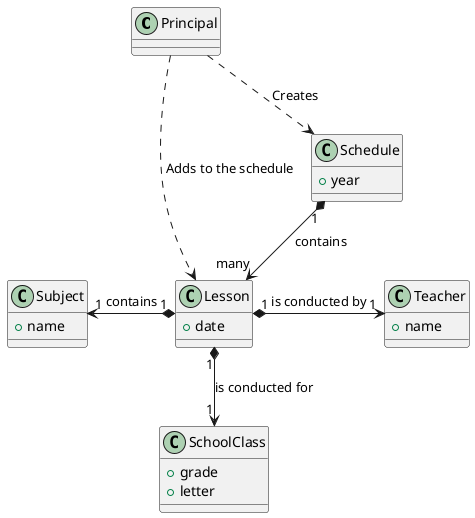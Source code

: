 @startuml
class Principal {
}

class Lesson {
  +date
}

class SchoolClass {
  +grade
  +letter
}

class Subject {
  +name
}

class Teacher {
  +name
}

class Schedule {
  +year
}


Principal .-> Schedule : Creates
Principal .-> Lesson : Adds to the schedule
Lesson "1" *-down-> "1" SchoolClass : is conducted for
Lesson "1" *-left-> "1" Subject : contains
Lesson "1" *-right-> "1" Teacher : is conducted by
Schedule "1" *-down-> "many" Lesson : contains


@enduml
